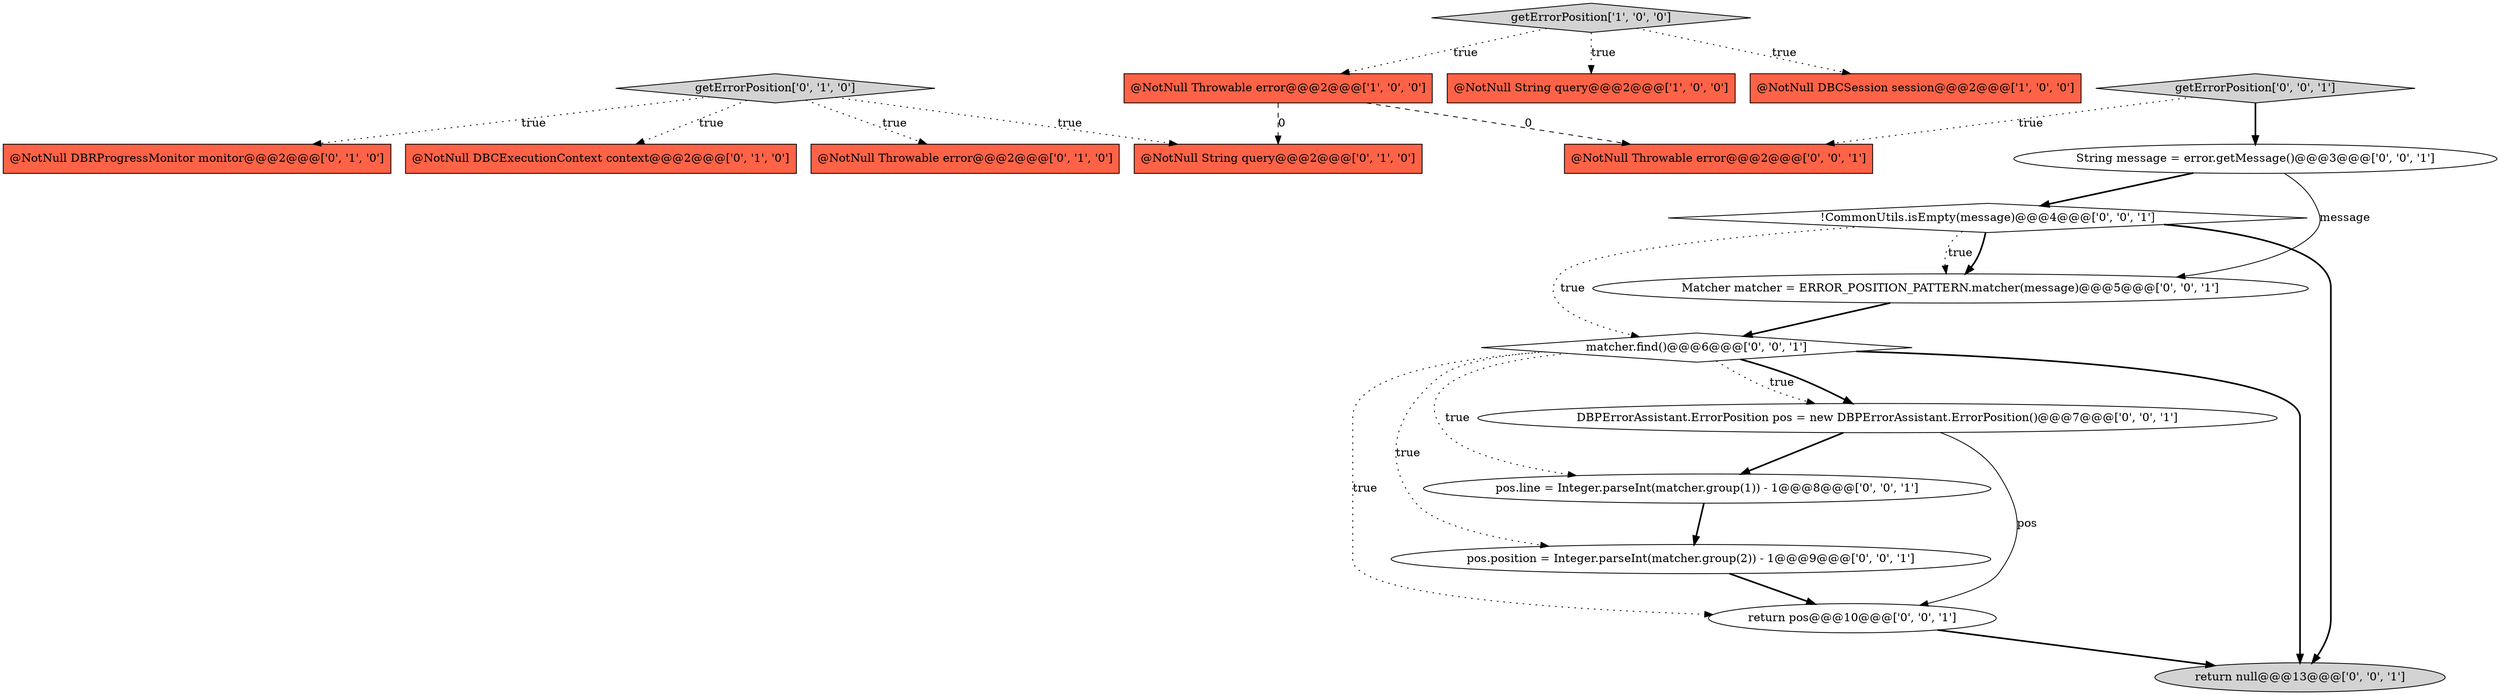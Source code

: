 digraph {
5 [style = filled, label = "getErrorPosition['0', '1', '0']", fillcolor = lightgray, shape = diamond image = "AAA0AAABBB2BBB"];
17 [style = filled, label = "String message = error.getMessage()@@@3@@@['0', '0', '1']", fillcolor = white, shape = ellipse image = "AAA0AAABBB3BBB"];
18 [style = filled, label = "pos.line = Integer.parseInt(matcher.group(1)) - 1@@@8@@@['0', '0', '1']", fillcolor = white, shape = ellipse image = "AAA0AAABBB3BBB"];
14 [style = filled, label = "matcher.find()@@@6@@@['0', '0', '1']", fillcolor = white, shape = diamond image = "AAA0AAABBB3BBB"];
12 [style = filled, label = "DBPErrorAssistant.ErrorPosition pos = new DBPErrorAssistant.ErrorPosition()@@@7@@@['0', '0', '1']", fillcolor = white, shape = ellipse image = "AAA0AAABBB3BBB"];
3 [style = filled, label = "getErrorPosition['1', '0', '0']", fillcolor = lightgray, shape = diamond image = "AAA0AAABBB1BBB"];
16 [style = filled, label = "getErrorPosition['0', '0', '1']", fillcolor = lightgray, shape = diamond image = "AAA0AAABBB3BBB"];
1 [style = filled, label = "@NotNull String query@@@2@@@['1', '0', '0']", fillcolor = tomato, shape = box image = "AAA0AAABBB1BBB"];
10 [style = filled, label = "return null@@@13@@@['0', '0', '1']", fillcolor = lightgray, shape = ellipse image = "AAA0AAABBB3BBB"];
6 [style = filled, label = "@NotNull DBRProgressMonitor monitor@@@2@@@['0', '1', '0']", fillcolor = tomato, shape = box image = "AAA0AAABBB2BBB"];
0 [style = filled, label = "@NotNull DBCSession session@@@2@@@['1', '0', '0']", fillcolor = tomato, shape = box image = "AAA0AAABBB1BBB"];
13 [style = filled, label = "!CommonUtils.isEmpty(message)@@@4@@@['0', '0', '1']", fillcolor = white, shape = diamond image = "AAA0AAABBB3BBB"];
11 [style = filled, label = "Matcher matcher = ERROR_POSITION_PATTERN.matcher(message)@@@5@@@['0', '0', '1']", fillcolor = white, shape = ellipse image = "AAA0AAABBB3BBB"];
7 [style = filled, label = "@NotNull DBCExecutionContext context@@@2@@@['0', '1', '0']", fillcolor = tomato, shape = box image = "AAA0AAABBB2BBB"];
2 [style = filled, label = "@NotNull Throwable error@@@2@@@['1', '0', '0']", fillcolor = tomato, shape = box image = "AAA1AAABBB1BBB"];
9 [style = filled, label = "pos.position = Integer.parseInt(matcher.group(2)) - 1@@@9@@@['0', '0', '1']", fillcolor = white, shape = ellipse image = "AAA0AAABBB3BBB"];
19 [style = filled, label = "@NotNull Throwable error@@@2@@@['0', '0', '1']", fillcolor = tomato, shape = box image = "AAA0AAABBB3BBB"];
15 [style = filled, label = "return pos@@@10@@@['0', '0', '1']", fillcolor = white, shape = ellipse image = "AAA0AAABBB3BBB"];
8 [style = filled, label = "@NotNull String query@@@2@@@['0', '1', '0']", fillcolor = tomato, shape = box image = "AAA1AAABBB2BBB"];
4 [style = filled, label = "@NotNull Throwable error@@@2@@@['0', '1', '0']", fillcolor = tomato, shape = box image = "AAA0AAABBB2BBB"];
16->19 [style = dotted, label="true"];
13->10 [style = bold, label=""];
15->10 [style = bold, label=""];
2->19 [style = dashed, label="0"];
14->12 [style = dotted, label="true"];
11->14 [style = bold, label=""];
5->6 [style = dotted, label="true"];
14->10 [style = bold, label=""];
17->11 [style = solid, label="message"];
16->17 [style = bold, label=""];
2->8 [style = dashed, label="0"];
13->11 [style = bold, label=""];
5->4 [style = dotted, label="true"];
14->15 [style = dotted, label="true"];
5->7 [style = dotted, label="true"];
9->15 [style = bold, label=""];
12->15 [style = solid, label="pos"];
14->12 [style = bold, label=""];
12->18 [style = bold, label=""];
3->0 [style = dotted, label="true"];
18->9 [style = bold, label=""];
13->11 [style = dotted, label="true"];
17->13 [style = bold, label=""];
14->9 [style = dotted, label="true"];
5->8 [style = dotted, label="true"];
13->14 [style = dotted, label="true"];
3->1 [style = dotted, label="true"];
14->18 [style = dotted, label="true"];
3->2 [style = dotted, label="true"];
}
